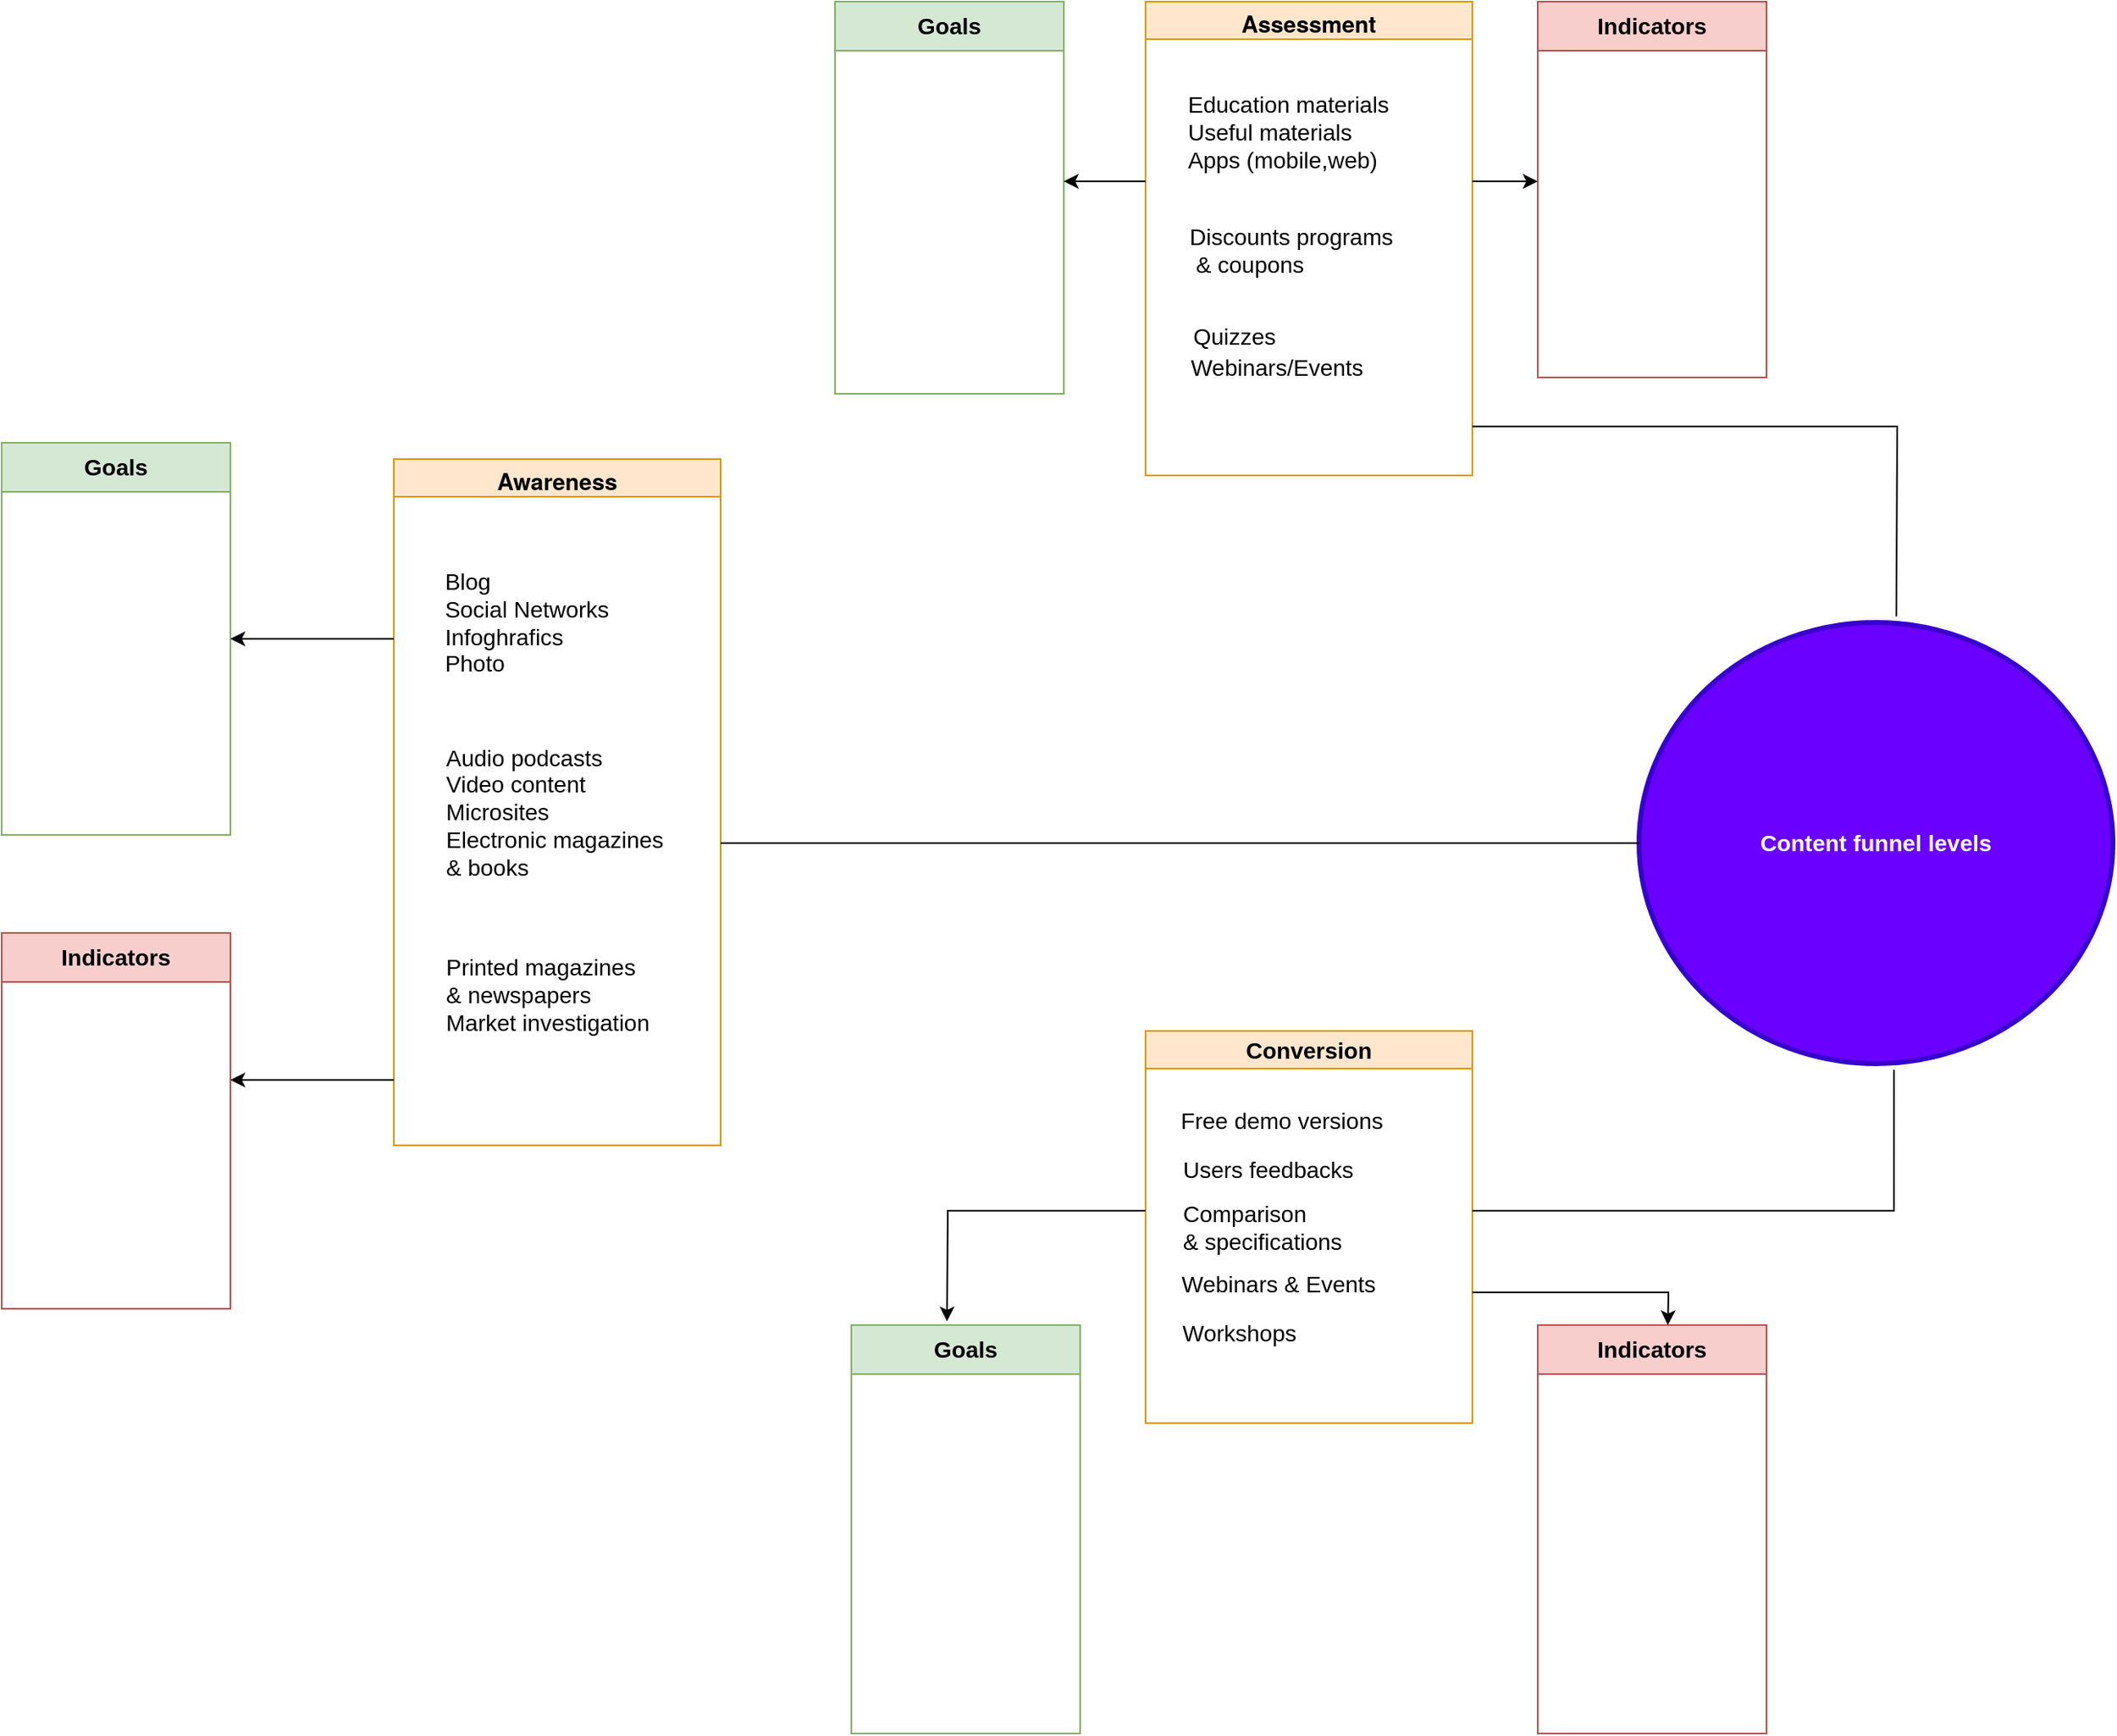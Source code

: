 <mxfile version="20.8.4" type="github">
  <diagram id="W-XU7vy2OOlPiPGa_6Xz" name="Сторінка-1">
    <mxGraphModel dx="2295" dy="1989" grid="1" gridSize="10" guides="1" tooltips="1" connect="1" arrows="1" fold="1" page="1" pageScale="1" pageWidth="827" pageHeight="1169" math="0" shadow="0">
      <root>
        <mxCell id="0" />
        <mxCell id="1" parent="0" />
        <mxCell id="xw8NrH_wL4yB2DSa02c_-1" value="&lt;p style=&quot;margin: 0px; font-variant-numeric: normal; font-variant-east-asian: normal; font-stretch: normal; line-height: normal; font-family: &amp;quot;Helvetica Neue&amp;quot;; text-align: start;&quot; class=&quot;p1&quot;&gt;&lt;font style=&quot;font-size: 14px;&quot;&gt;Assessment&lt;/font&gt;&lt;/p&gt;" style="swimlane;whiteSpace=wrap;html=1;fillColor=#ffe6cc;strokeColor=#d79b00;" parent="1" vertex="1">
          <mxGeometry x="80" y="-60" width="200" height="290" as="geometry" />
        </mxCell>
        <mxCell id="D-jwVjl-keqtQ8U902Bl-1" value="&lt;font style=&quot;font-size: 14px;&quot;&gt;Education materials&lt;br&gt;Useful materials&lt;br&gt;Apps (mobile,web)&lt;br&gt;&lt;br&gt;&lt;br&gt;&lt;br&gt;&lt;/font&gt;" style="text;html=1;align=left;verticalAlign=middle;resizable=0;points=[];autosize=1;strokeColor=none;fillColor=none;" vertex="1" parent="xw8NrH_wL4yB2DSa02c_-1">
          <mxGeometry x="24" y="50" width="150" height="110" as="geometry" />
        </mxCell>
        <mxCell id="D-jwVjl-keqtQ8U902Bl-3" value="Discounts programs&lt;br&gt;&amp;nbsp;&amp;amp; coupons" style="text;html=1;align=left;verticalAlign=middle;resizable=0;points=[];autosize=1;strokeColor=none;fillColor=none;fontSize=14;" vertex="1" parent="xw8NrH_wL4yB2DSa02c_-1">
          <mxGeometry x="25" y="127" width="150" height="50" as="geometry" />
        </mxCell>
        <mxCell id="D-jwVjl-keqtQ8U902Bl-4" value="Quizzes" style="text;html=1;align=center;verticalAlign=middle;resizable=0;points=[];autosize=1;strokeColor=none;fillColor=none;fontSize=14;" vertex="1" parent="xw8NrH_wL4yB2DSa02c_-1">
          <mxGeometry x="19" y="190" width="70" height="30" as="geometry" />
        </mxCell>
        <mxCell id="D-jwVjl-keqtQ8U902Bl-5" value="Webinars/Events" style="text;html=1;align=center;verticalAlign=middle;resizable=0;points=[];autosize=1;strokeColor=none;fillColor=none;fontSize=14;" vertex="1" parent="xw8NrH_wL4yB2DSa02c_-1">
          <mxGeometry x="15" y="209" width="130" height="30" as="geometry" />
        </mxCell>
        <mxCell id="xw8NrH_wL4yB2DSa02c_-2" value="&lt;font style=&quot;font-size: 14px;&quot;&gt;Conversion&lt;/font&gt;" style="swimlane;whiteSpace=wrap;html=1;fillColor=#ffe6cc;strokeColor=#d79b00;" parent="1" vertex="1">
          <mxGeometry x="80" y="570" width="200" height="240" as="geometry" />
        </mxCell>
        <mxCell id="xw8NrH_wL4yB2DSa02c_-8" value="&lt;font style=&quot;font-size: 14px;&quot;&gt;Free demo versions&lt;/font&gt;" style="text;html=1;align=center;verticalAlign=middle;resizable=0;points=[];autosize=1;strokeColor=none;fillColor=none;fontSize=14;" parent="xw8NrH_wL4yB2DSa02c_-2" vertex="1">
          <mxGeometry x="8" y="40" width="150" height="30" as="geometry" />
        </mxCell>
        <mxCell id="xw8NrH_wL4yB2DSa02c_-9" value="Users feedbacks" style="text;html=1;align=left;verticalAlign=middle;resizable=0;points=[];autosize=1;strokeColor=none;fillColor=none;fontSize=14;" parent="xw8NrH_wL4yB2DSa02c_-2" vertex="1">
          <mxGeometry x="21" y="70" width="130" height="30" as="geometry" />
        </mxCell>
        <mxCell id="xw8NrH_wL4yB2DSa02c_-10" value="Comparison&amp;nbsp;&lt;br&gt;&amp;amp; specifications" style="text;html=1;align=left;verticalAlign=middle;resizable=0;points=[];autosize=1;strokeColor=none;fillColor=none;fontSize=14;" parent="xw8NrH_wL4yB2DSa02c_-2" vertex="1">
          <mxGeometry x="21" y="95" width="120" height="50" as="geometry" />
        </mxCell>
        <mxCell id="xw8NrH_wL4yB2DSa02c_-11" value="Webinars &amp;amp; Events" style="text;html=1;align=center;verticalAlign=middle;resizable=0;points=[];autosize=1;strokeColor=none;fillColor=none;fontSize=14;" parent="xw8NrH_wL4yB2DSa02c_-2" vertex="1">
          <mxGeometry x="11" y="140" width="140" height="30" as="geometry" />
        </mxCell>
        <mxCell id="xw8NrH_wL4yB2DSa02c_-12" value="Workshops" style="text;html=1;align=center;verticalAlign=middle;resizable=0;points=[];autosize=1;strokeColor=none;fillColor=none;fontSize=14;strokeWidth=3;" parent="xw8NrH_wL4yB2DSa02c_-2" vertex="1">
          <mxGeometry x="12" y="170" width="90" height="30" as="geometry" />
        </mxCell>
        <mxCell id="xw8NrH_wL4yB2DSa02c_-3" value="&lt;p style=&quot;margin: 0px; font-variant-numeric: normal; font-variant-east-asian: normal; font-stretch: normal; line-height: normal; font-family: &amp;quot;Helvetica Neue&amp;quot;; text-align: start;&quot; class=&quot;p1&quot;&gt;&lt;font style=&quot;font-size: 14px;&quot;&gt;Awareness&lt;/font&gt;&lt;/p&gt;" style="swimlane;whiteSpace=wrap;html=1;fillColor=#ffe6cc;strokeColor=#d79b00;" parent="1" vertex="1">
          <mxGeometry x="-380" y="220" width="200" height="420" as="geometry" />
        </mxCell>
        <mxCell id="xw8NrH_wL4yB2DSa02c_-41" value="&lt;div style=&quot;text-align: left;&quot;&gt;&lt;span style=&quot;background-color: initial;&quot;&gt;Blog&lt;/span&gt;&lt;/div&gt;&lt;font style=&quot;font-size: 14px;&quot;&gt;&lt;div style=&quot;text-align: left;&quot;&gt;&lt;span style=&quot;background-color: initial;&quot;&gt;Social Networks&lt;/span&gt;&lt;/div&gt;&lt;div style=&quot;text-align: left;&quot;&gt;&lt;font style=&quot;background-color: initial;&quot;&gt;Infoghrafic&lt;/font&gt;&lt;span style=&quot;background-color: initial;&quot;&gt;s&lt;/span&gt;&lt;/div&gt;&lt;div style=&quot;text-align: left;&quot;&gt;&lt;span style=&quot;background-color: initial;&quot;&gt;Photo&lt;/span&gt;&lt;/div&gt;&lt;/font&gt;" style="text;html=1;align=center;verticalAlign=middle;resizable=0;points=[];autosize=1;strokeColor=none;fillColor=none;fontSize=14;" parent="xw8NrH_wL4yB2DSa02c_-3" vertex="1">
          <mxGeometry x="21" y="60" width="120" height="80" as="geometry" />
        </mxCell>
        <mxCell id="xw8NrH_wL4yB2DSa02c_-42" value="Audio podcasts&lt;br&gt;Video content&lt;br&gt;Microsites&lt;br&gt;Electronic magazines &lt;br&gt;&amp;amp; books" style="text;html=1;align=left;verticalAlign=middle;resizable=0;points=[];autosize=1;strokeColor=none;fillColor=none;fontSize=14;" parent="xw8NrH_wL4yB2DSa02c_-3" vertex="1">
          <mxGeometry x="30" y="166" width="160" height="100" as="geometry" />
        </mxCell>
        <mxCell id="xw8NrH_wL4yB2DSa02c_-43" value="Printed magazines&amp;nbsp;&lt;br&gt;&amp;amp; newspapers&lt;br&gt;Market investigation" style="text;html=1;align=left;verticalAlign=middle;resizable=0;points=[];autosize=1;strokeColor=none;fillColor=none;fontSize=14;strokeWidth=1;" parent="xw8NrH_wL4yB2DSa02c_-3" vertex="1">
          <mxGeometry x="30" y="298" width="150" height="60" as="geometry" />
        </mxCell>
        <mxCell id="xw8NrH_wL4yB2DSa02c_-4" value="&lt;font style=&quot;font-size: 14px;&quot;&gt;&lt;b&gt;Content funnel levels&lt;/b&gt;&lt;/font&gt;" style="ellipse;whiteSpace=wrap;html=1;fillColor=#6a00ff;fontColor=#ffffff;strokeColor=#3700CC;strokeWidth=3;" parent="1" vertex="1">
          <mxGeometry x="382" y="320" width="290" height="270" as="geometry" />
        </mxCell>
        <mxCell id="xw8NrH_wL4yB2DSa02c_-5" value="" style="endArrow=none;html=1;rounded=0;fontSize=14;entryX=0;entryY=0.5;entryDx=0;entryDy=0;" parent="1" target="xw8NrH_wL4yB2DSa02c_-4" edge="1">
          <mxGeometry width="50" height="50" relative="1" as="geometry">
            <mxPoint x="-180" y="455" as="sourcePoint" />
            <mxPoint x="290" y="430" as="targetPoint" />
          </mxGeometry>
        </mxCell>
        <mxCell id="xw8NrH_wL4yB2DSa02c_-6" value="" style="endArrow=none;html=1;rounded=0;fontSize=14;exitX=0.543;exitY=-0.014;exitDx=0;exitDy=0;exitPerimeter=0;" parent="1" source="xw8NrH_wL4yB2DSa02c_-4" edge="1">
          <mxGeometry width="50" height="50" relative="1" as="geometry">
            <mxPoint x="390" y="370" as="sourcePoint" />
            <mxPoint x="280" y="200" as="targetPoint" />
            <Array as="points">
              <mxPoint x="540" y="200" />
            </Array>
          </mxGeometry>
        </mxCell>
        <mxCell id="xw8NrH_wL4yB2DSa02c_-7" value="" style="endArrow=none;html=1;rounded=0;fontSize=14;entryX=0.538;entryY=1.014;entryDx=0;entryDy=0;entryPerimeter=0;" parent="1" target="xw8NrH_wL4yB2DSa02c_-4" edge="1">
          <mxGeometry width="50" height="50" relative="1" as="geometry">
            <mxPoint x="280" y="680" as="sourcePoint" />
            <mxPoint x="480" y="660" as="targetPoint" />
            <Array as="points">
              <mxPoint x="538" y="680" />
            </Array>
          </mxGeometry>
        </mxCell>
        <mxCell id="xw8NrH_wL4yB2DSa02c_-20" value="&lt;b&gt;Goals&lt;/b&gt;" style="swimlane;fontStyle=0;childLayout=stackLayout;horizontal=1;startSize=30;horizontalStack=0;resizeParent=1;resizeParentMax=0;resizeLast=0;collapsible=1;marginBottom=0;whiteSpace=wrap;html=1;strokeWidth=1;fontSize=14;fillColor=#d5e8d4;strokeColor=#82b366;" parent="1" vertex="1">
          <mxGeometry x="-110" y="-60" width="140" height="240" as="geometry" />
        </mxCell>
        <mxCell id="xw8NrH_wL4yB2DSa02c_-25" value="&lt;b&gt;Indicators&lt;/b&gt;" style="swimlane;fontStyle=0;childLayout=stackLayout;horizontal=1;startSize=30;horizontalStack=0;resizeParent=1;resizeParentMax=0;resizeLast=0;collapsible=1;marginBottom=0;whiteSpace=wrap;html=1;strokeWidth=1;fontSize=14;fillColor=#f8cecc;strokeColor=#b85450;" parent="1" vertex="1">
          <mxGeometry x="320" y="-60" width="140" height="230" as="geometry" />
        </mxCell>
        <mxCell id="xw8NrH_wL4yB2DSa02c_-29" value="" style="endArrow=classic;html=1;rounded=0;fontSize=14;" parent="1" edge="1">
          <mxGeometry width="50" height="50" relative="1" as="geometry">
            <mxPoint x="80" y="50" as="sourcePoint" />
            <mxPoint x="30" y="50" as="targetPoint" />
          </mxGeometry>
        </mxCell>
        <mxCell id="xw8NrH_wL4yB2DSa02c_-30" value="" style="endArrow=classic;html=1;rounded=0;fontSize=14;" parent="1" edge="1">
          <mxGeometry width="50" height="50" relative="1" as="geometry">
            <mxPoint x="280" y="50" as="sourcePoint" />
            <mxPoint x="320" y="50" as="targetPoint" />
          </mxGeometry>
        </mxCell>
        <mxCell id="xw8NrH_wL4yB2DSa02c_-31" value="&lt;b&gt;Goals&lt;/b&gt;" style="swimlane;fontStyle=0;childLayout=stackLayout;horizontal=1;startSize=30;horizontalStack=0;resizeParent=1;resizeParentMax=0;resizeLast=0;collapsible=1;marginBottom=0;whiteSpace=wrap;html=1;strokeWidth=1;fontSize=14;fillColor=#d5e8d4;strokeColor=#82b366;" parent="1" vertex="1">
          <mxGeometry x="-100" y="750" width="140" height="250" as="geometry" />
        </mxCell>
        <mxCell id="xw8NrH_wL4yB2DSa02c_-32" value="&lt;b&gt;Indicators&lt;/b&gt;" style="swimlane;fontStyle=0;childLayout=stackLayout;horizontal=1;startSize=30;horizontalStack=0;resizeParent=1;resizeParentMax=0;resizeLast=0;collapsible=1;marginBottom=0;whiteSpace=wrap;html=1;strokeWidth=1;fontSize=14;fillColor=#f8cecc;strokeColor=#b85450;" parent="1" vertex="1">
          <mxGeometry x="320" y="750" width="140" height="250" as="geometry" />
        </mxCell>
        <mxCell id="xw8NrH_wL4yB2DSa02c_-33" value="" style="endArrow=classic;html=1;rounded=0;fontSize=14;entryX=0.418;entryY=-0.009;entryDx=0;entryDy=0;entryPerimeter=0;" parent="1" target="xw8NrH_wL4yB2DSa02c_-31" edge="1">
          <mxGeometry width="50" height="50" relative="1" as="geometry">
            <mxPoint x="80" y="680" as="sourcePoint" />
            <mxPoint x="70" y="630" as="targetPoint" />
            <Array as="points">
              <mxPoint x="-41" y="680" />
            </Array>
          </mxGeometry>
        </mxCell>
        <mxCell id="xw8NrH_wL4yB2DSa02c_-34" value="" style="endArrow=classic;html=1;rounded=0;fontSize=14;entryX=0.569;entryY=0;entryDx=0;entryDy=0;entryPerimeter=0;" parent="1" target="xw8NrH_wL4yB2DSa02c_-32" edge="1">
          <mxGeometry width="50" height="50" relative="1" as="geometry">
            <mxPoint x="280" y="730" as="sourcePoint" />
            <mxPoint x="340" y="700" as="targetPoint" />
            <Array as="points">
              <mxPoint x="400" y="730" />
            </Array>
          </mxGeometry>
        </mxCell>
        <mxCell id="xw8NrH_wL4yB2DSa02c_-35" value="&lt;b&gt;Indicators&lt;/b&gt;" style="swimlane;fontStyle=0;childLayout=stackLayout;horizontal=1;startSize=30;horizontalStack=0;resizeParent=1;resizeParentMax=0;resizeLast=0;collapsible=1;marginBottom=0;whiteSpace=wrap;html=1;strokeWidth=1;fontSize=14;fillColor=#f8cecc;strokeColor=#b85450;" parent="1" vertex="1">
          <mxGeometry x="-620" y="510" width="140" height="230" as="geometry" />
        </mxCell>
        <mxCell id="xw8NrH_wL4yB2DSa02c_-36" value="&lt;b&gt;Goals&lt;/b&gt;" style="swimlane;fontStyle=0;childLayout=stackLayout;horizontal=1;startSize=30;horizontalStack=0;resizeParent=1;resizeParentMax=0;resizeLast=0;collapsible=1;marginBottom=0;whiteSpace=wrap;html=1;strokeWidth=1;fontSize=14;fillColor=#d5e8d4;strokeColor=#82b366;" parent="1" vertex="1">
          <mxGeometry x="-620" y="210" width="140" height="240" as="geometry" />
        </mxCell>
        <mxCell id="xw8NrH_wL4yB2DSa02c_-38" value="" style="endArrow=classic;html=1;rounded=0;fontSize=14;" parent="1" edge="1">
          <mxGeometry width="50" height="50" relative="1" as="geometry">
            <mxPoint x="-380" y="330" as="sourcePoint" />
            <mxPoint x="-480" y="330" as="targetPoint" />
          </mxGeometry>
        </mxCell>
        <mxCell id="xw8NrH_wL4yB2DSa02c_-39" value="" style="endArrow=classic;html=1;rounded=0;fontSize=14;" parent="1" edge="1">
          <mxGeometry width="50" height="50" relative="1" as="geometry">
            <mxPoint x="-380" y="600" as="sourcePoint" />
            <mxPoint x="-480" y="600" as="targetPoint" />
          </mxGeometry>
        </mxCell>
      </root>
    </mxGraphModel>
  </diagram>
</mxfile>
